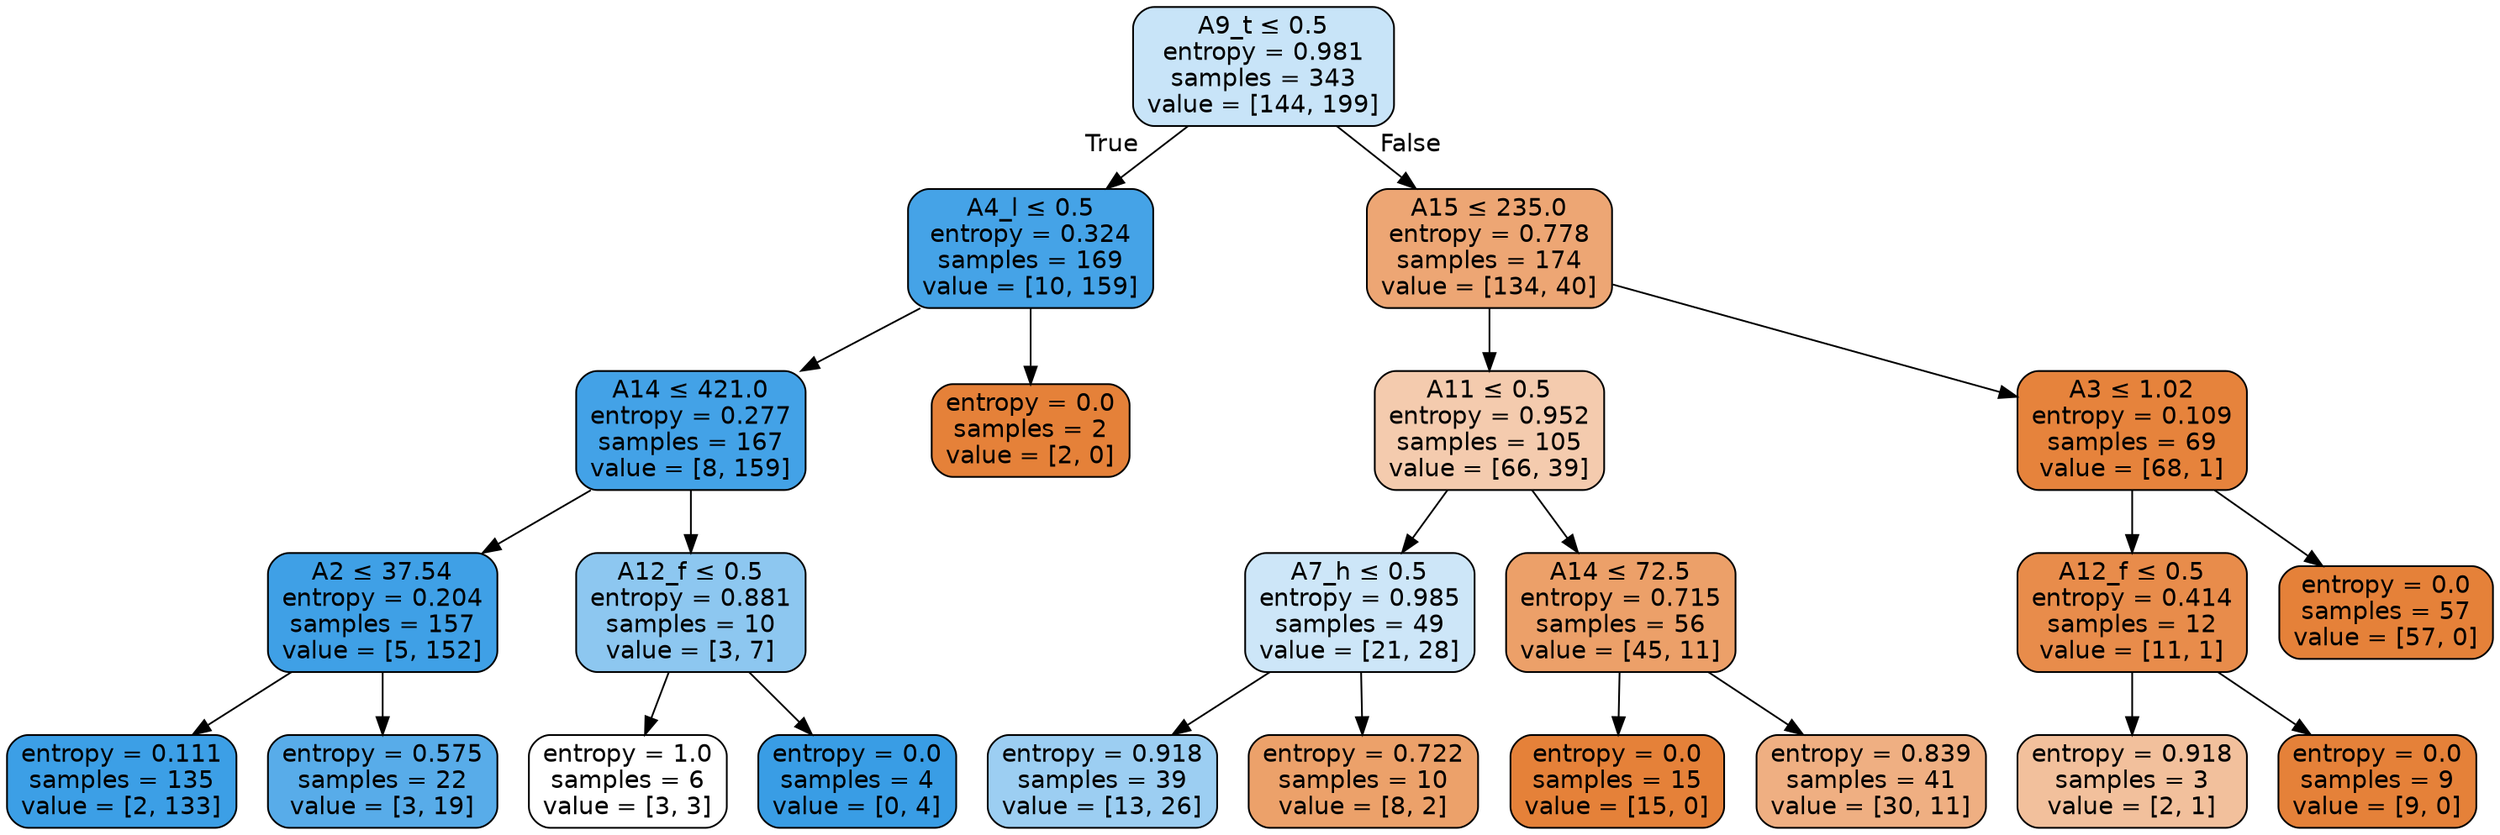 digraph Tree {
node [shape=box, style="filled, rounded", color="black", fontname=helvetica] ;
edge [fontname=helvetica] ;
0 [label=<A9_t &le; 0.5<br/>entropy = 0.981<br/>samples = 343<br/>value = [144, 199]>, fillcolor="#399de546"] ;
1 [label=<A4_l &le; 0.5<br/>entropy = 0.324<br/>samples = 169<br/>value = [10, 159]>, fillcolor="#399de5ef"] ;
0 -> 1 [labeldistance=2.5, labelangle=45, headlabel="True"] ;
2 [label=<A14 &le; 421.0<br/>entropy = 0.277<br/>samples = 167<br/>value = [8, 159]>, fillcolor="#399de5f2"] ;
1 -> 2 ;
3 [label=<A2 &le; 37.54<br/>entropy = 0.204<br/>samples = 157<br/>value = [5, 152]>, fillcolor="#399de5f7"] ;
2 -> 3 ;
4 [label=<entropy = 0.111<br/>samples = 135<br/>value = [2, 133]>, fillcolor="#399de5fb"] ;
3 -> 4 ;
5 [label=<entropy = 0.575<br/>samples = 22<br/>value = [3, 19]>, fillcolor="#399de5d7"] ;
3 -> 5 ;
6 [label=<A12_f &le; 0.5<br/>entropy = 0.881<br/>samples = 10<br/>value = [3, 7]>, fillcolor="#399de592"] ;
2 -> 6 ;
7 [label=<entropy = 1.0<br/>samples = 6<br/>value = [3, 3]>, fillcolor="#e5813900"] ;
6 -> 7 ;
8 [label=<entropy = 0.0<br/>samples = 4<br/>value = [0, 4]>, fillcolor="#399de5ff"] ;
6 -> 8 ;
9 [label=<entropy = 0.0<br/>samples = 2<br/>value = [2, 0]>, fillcolor="#e58139ff"] ;
1 -> 9 ;
10 [label=<A15 &le; 235.0<br/>entropy = 0.778<br/>samples = 174<br/>value = [134, 40]>, fillcolor="#e58139b3"] ;
0 -> 10 [labeldistance=2.5, labelangle=-45, headlabel="False"] ;
11 [label=<A11 &le; 0.5<br/>entropy = 0.952<br/>samples = 105<br/>value = [66, 39]>, fillcolor="#e5813968"] ;
10 -> 11 ;
12 [label=<A7_h &le; 0.5<br/>entropy = 0.985<br/>samples = 49<br/>value = [21, 28]>, fillcolor="#399de540"] ;
11 -> 12 ;
13 [label=<entropy = 0.918<br/>samples = 39<br/>value = [13, 26]>, fillcolor="#399de57f"] ;
12 -> 13 ;
14 [label=<entropy = 0.722<br/>samples = 10<br/>value = [8, 2]>, fillcolor="#e58139bf"] ;
12 -> 14 ;
15 [label=<A14 &le; 72.5<br/>entropy = 0.715<br/>samples = 56<br/>value = [45, 11]>, fillcolor="#e58139c1"] ;
11 -> 15 ;
16 [label=<entropy = 0.0<br/>samples = 15<br/>value = [15, 0]>, fillcolor="#e58139ff"] ;
15 -> 16 ;
17 [label=<entropy = 0.839<br/>samples = 41<br/>value = [30, 11]>, fillcolor="#e58139a1"] ;
15 -> 17 ;
18 [label=<A3 &le; 1.02<br/>entropy = 0.109<br/>samples = 69<br/>value = [68, 1]>, fillcolor="#e58139fb"] ;
10 -> 18 ;
19 [label=<A12_f &le; 0.5<br/>entropy = 0.414<br/>samples = 12<br/>value = [11, 1]>, fillcolor="#e58139e8"] ;
18 -> 19 ;
20 [label=<entropy = 0.918<br/>samples = 3<br/>value = [2, 1]>, fillcolor="#e581397f"] ;
19 -> 20 ;
21 [label=<entropy = 0.0<br/>samples = 9<br/>value = [9, 0]>, fillcolor="#e58139ff"] ;
19 -> 21 ;
22 [label=<entropy = 0.0<br/>samples = 57<br/>value = [57, 0]>, fillcolor="#e58139ff"] ;
18 -> 22 ;
}